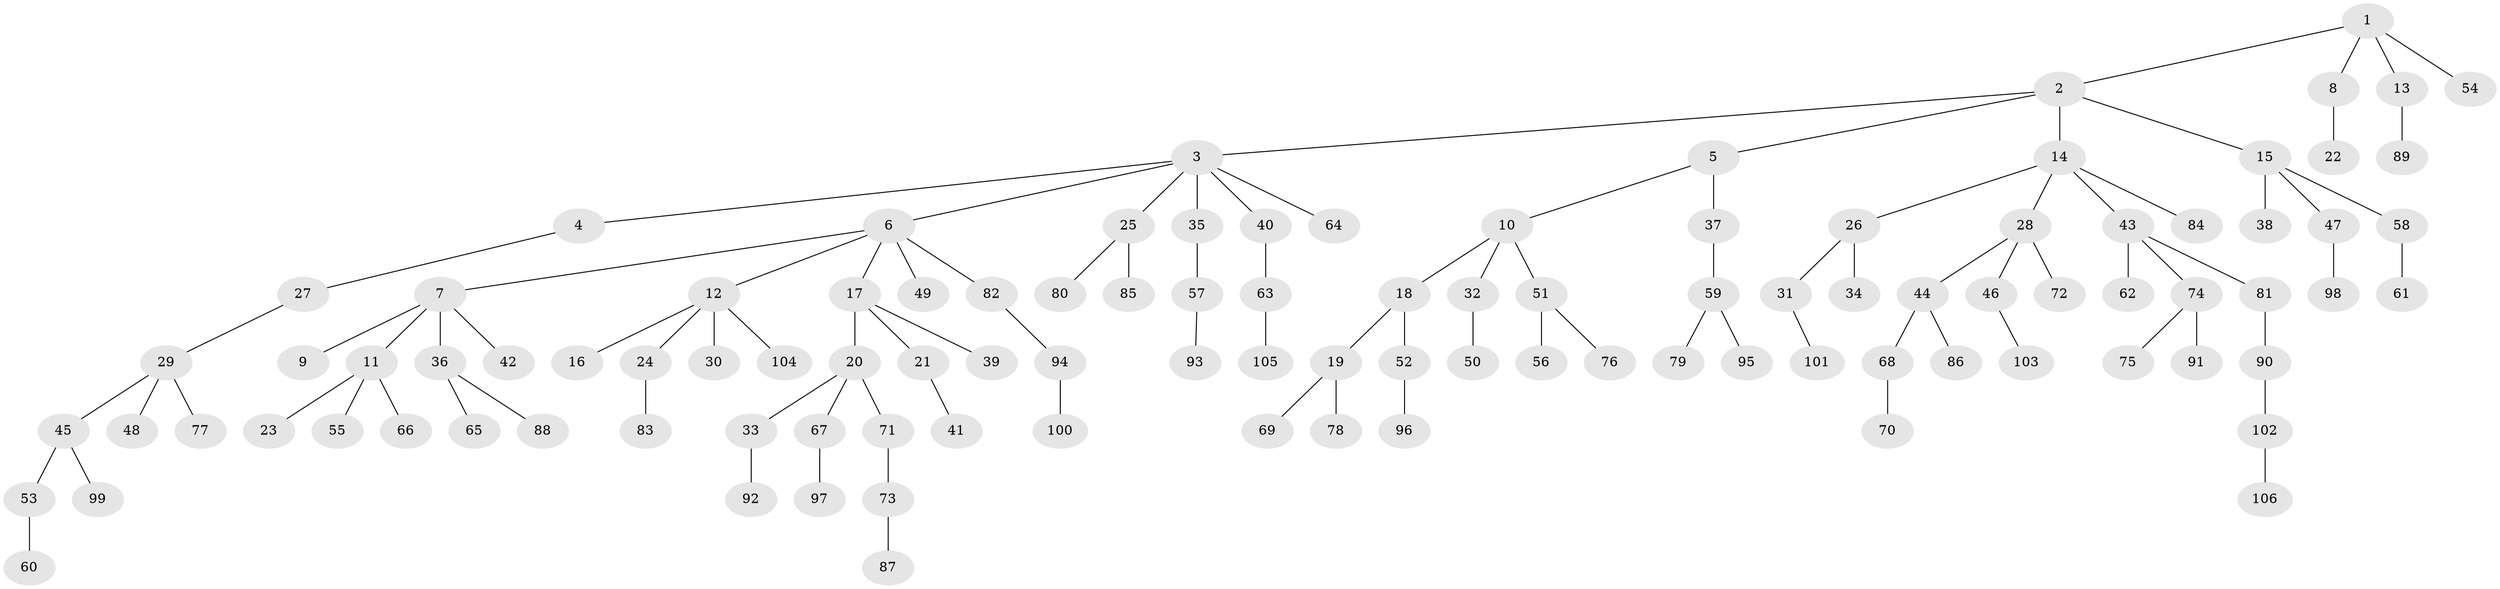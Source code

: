 // coarse degree distribution, {7: 0.031746031746031744, 3: 0.1111111111111111, 6: 0.015873015873015872, 4: 0.06349206349206349, 2: 0.15873015873015872, 5: 0.031746031746031744, 1: 0.5873015873015873}
// Generated by graph-tools (version 1.1) at 2025/19/03/04/25 18:19:20]
// undirected, 106 vertices, 105 edges
graph export_dot {
graph [start="1"]
  node [color=gray90,style=filled];
  1;
  2;
  3;
  4;
  5;
  6;
  7;
  8;
  9;
  10;
  11;
  12;
  13;
  14;
  15;
  16;
  17;
  18;
  19;
  20;
  21;
  22;
  23;
  24;
  25;
  26;
  27;
  28;
  29;
  30;
  31;
  32;
  33;
  34;
  35;
  36;
  37;
  38;
  39;
  40;
  41;
  42;
  43;
  44;
  45;
  46;
  47;
  48;
  49;
  50;
  51;
  52;
  53;
  54;
  55;
  56;
  57;
  58;
  59;
  60;
  61;
  62;
  63;
  64;
  65;
  66;
  67;
  68;
  69;
  70;
  71;
  72;
  73;
  74;
  75;
  76;
  77;
  78;
  79;
  80;
  81;
  82;
  83;
  84;
  85;
  86;
  87;
  88;
  89;
  90;
  91;
  92;
  93;
  94;
  95;
  96;
  97;
  98;
  99;
  100;
  101;
  102;
  103;
  104;
  105;
  106;
  1 -- 2;
  1 -- 8;
  1 -- 13;
  1 -- 54;
  2 -- 3;
  2 -- 5;
  2 -- 14;
  2 -- 15;
  3 -- 4;
  3 -- 6;
  3 -- 25;
  3 -- 35;
  3 -- 40;
  3 -- 64;
  4 -- 27;
  5 -- 10;
  5 -- 37;
  6 -- 7;
  6 -- 12;
  6 -- 17;
  6 -- 49;
  6 -- 82;
  7 -- 9;
  7 -- 11;
  7 -- 36;
  7 -- 42;
  8 -- 22;
  10 -- 18;
  10 -- 32;
  10 -- 51;
  11 -- 23;
  11 -- 55;
  11 -- 66;
  12 -- 16;
  12 -- 24;
  12 -- 30;
  12 -- 104;
  13 -- 89;
  14 -- 26;
  14 -- 28;
  14 -- 43;
  14 -- 84;
  15 -- 38;
  15 -- 47;
  15 -- 58;
  17 -- 20;
  17 -- 21;
  17 -- 39;
  18 -- 19;
  18 -- 52;
  19 -- 69;
  19 -- 78;
  20 -- 33;
  20 -- 67;
  20 -- 71;
  21 -- 41;
  24 -- 83;
  25 -- 80;
  25 -- 85;
  26 -- 31;
  26 -- 34;
  27 -- 29;
  28 -- 44;
  28 -- 46;
  28 -- 72;
  29 -- 45;
  29 -- 48;
  29 -- 77;
  31 -- 101;
  32 -- 50;
  33 -- 92;
  35 -- 57;
  36 -- 65;
  36 -- 88;
  37 -- 59;
  40 -- 63;
  43 -- 62;
  43 -- 74;
  43 -- 81;
  44 -- 68;
  44 -- 86;
  45 -- 53;
  45 -- 99;
  46 -- 103;
  47 -- 98;
  51 -- 56;
  51 -- 76;
  52 -- 96;
  53 -- 60;
  57 -- 93;
  58 -- 61;
  59 -- 79;
  59 -- 95;
  63 -- 105;
  67 -- 97;
  68 -- 70;
  71 -- 73;
  73 -- 87;
  74 -- 75;
  74 -- 91;
  81 -- 90;
  82 -- 94;
  90 -- 102;
  94 -- 100;
  102 -- 106;
}
